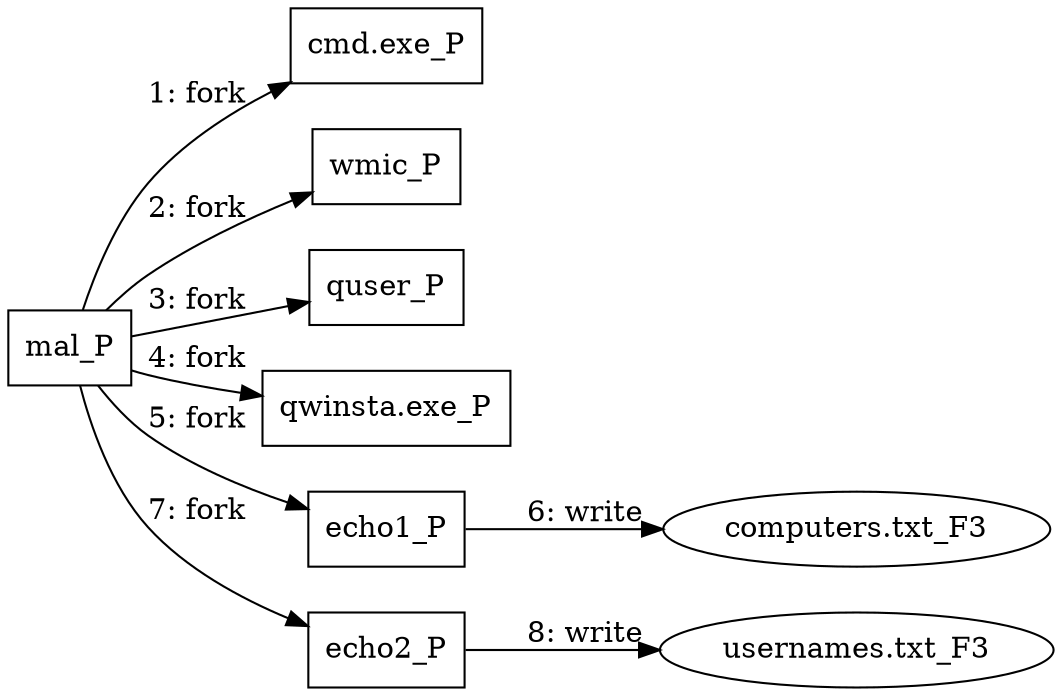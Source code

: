 digraph T1033 {
rankdir="LR"
size="9"
fixedsize="false"
splines="true"
nodesep=0.3
ranksep=0
fontsize=10
overlap="scalexy"
engine= "neato"
	"mal_P" [node_type=Process shape=box]
	"cmd.exe_P" [node_type=Process shape=box]
	"wmic_P" [node_type=Process shape=box]
	"quser_P" [node_type=Process shape=box]
	"qwinsta.exe_P" [node_type=Process shape=box]
	"echo1_P" [node_type=Process shape=box]
	"echo2_P" [node_type=Process shape=box]
	"computers.txt_F3" [node_type=File shape=ellipse]
	"usernames.txt_F3" [node_type=File shape=ellipse]
	"mal_P" -> "cmd.exe_P" [label="1: fork"]
	"mal_P" -> wmic_P [label="2: fork"]
	"mal_P" -> quser_P [label="3: fork"]
	"mal_P" -> "qwinsta.exe_P" [label="4: fork"]
	"mal_P" -> echo1_P [label="5: fork"]
	"echo1_P" -> "computers.txt_F3" [label="6: write"]
	"mal_P" -> echo2_P [label="7: fork"]
	"echo2_P" -> "usernames.txt_F3" [label="8: write"]
}
